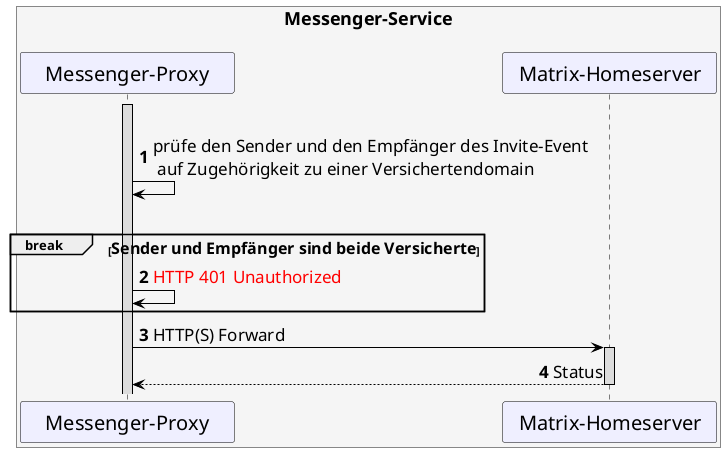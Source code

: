 /' 
# TI-Messenger 1.1
# TI-Messenger-Dienst
# UC - XXX
# Sequence Diagram
# Name: Versichertenzugehörigkeit prüfen
'/

@startuml
skinparam sequenceMessageAlign direction
skinparam minClassWidth 200
skinparam BoxPadding 1
skinparam sequenceReferenceHeaderBackgroundColor palegreen
scale max 2048 width

skinparam sequence {
ArrowColor black
ArrowFontSize 17
ActorBorderColor black
LifeLineBorderColor black
LifeLineBackgroundColor Gainsboro

ParticipantBorderColor Motivation
ParticipantBackgroundColor Motivation
ParticipantFontSize 20
ParticipantFontColor black
ParticipantBorderColor Black
ParticipantBackgroundColor MOTIVATION

ActorBackgroundColor Gainsboro
ActorFontColor black
ActorFontSize 20

}

autonumber

    box <size:18>Messenger-Service\n#WhiteSmoke
    participant MP as "Messenger-Proxy"
    participant MH as "Matrix-Homeserver"
    end box


|||
Activate MP
MP->MP: prüfe den Sender und den Empfänger des Invite-Event\n auf Zugehörigkeit zu einer Versichertendomain 
|||
break <size:16>Sender und Empfänger sind beide Versicherte</size> 
MP->MP: <font color=red>HTTP 401 Unauthorized</font>
end

MP->MH: HTTP(S) Forward
Activate MH
MH-->MP: Status
Deactivate MH

@enduml
